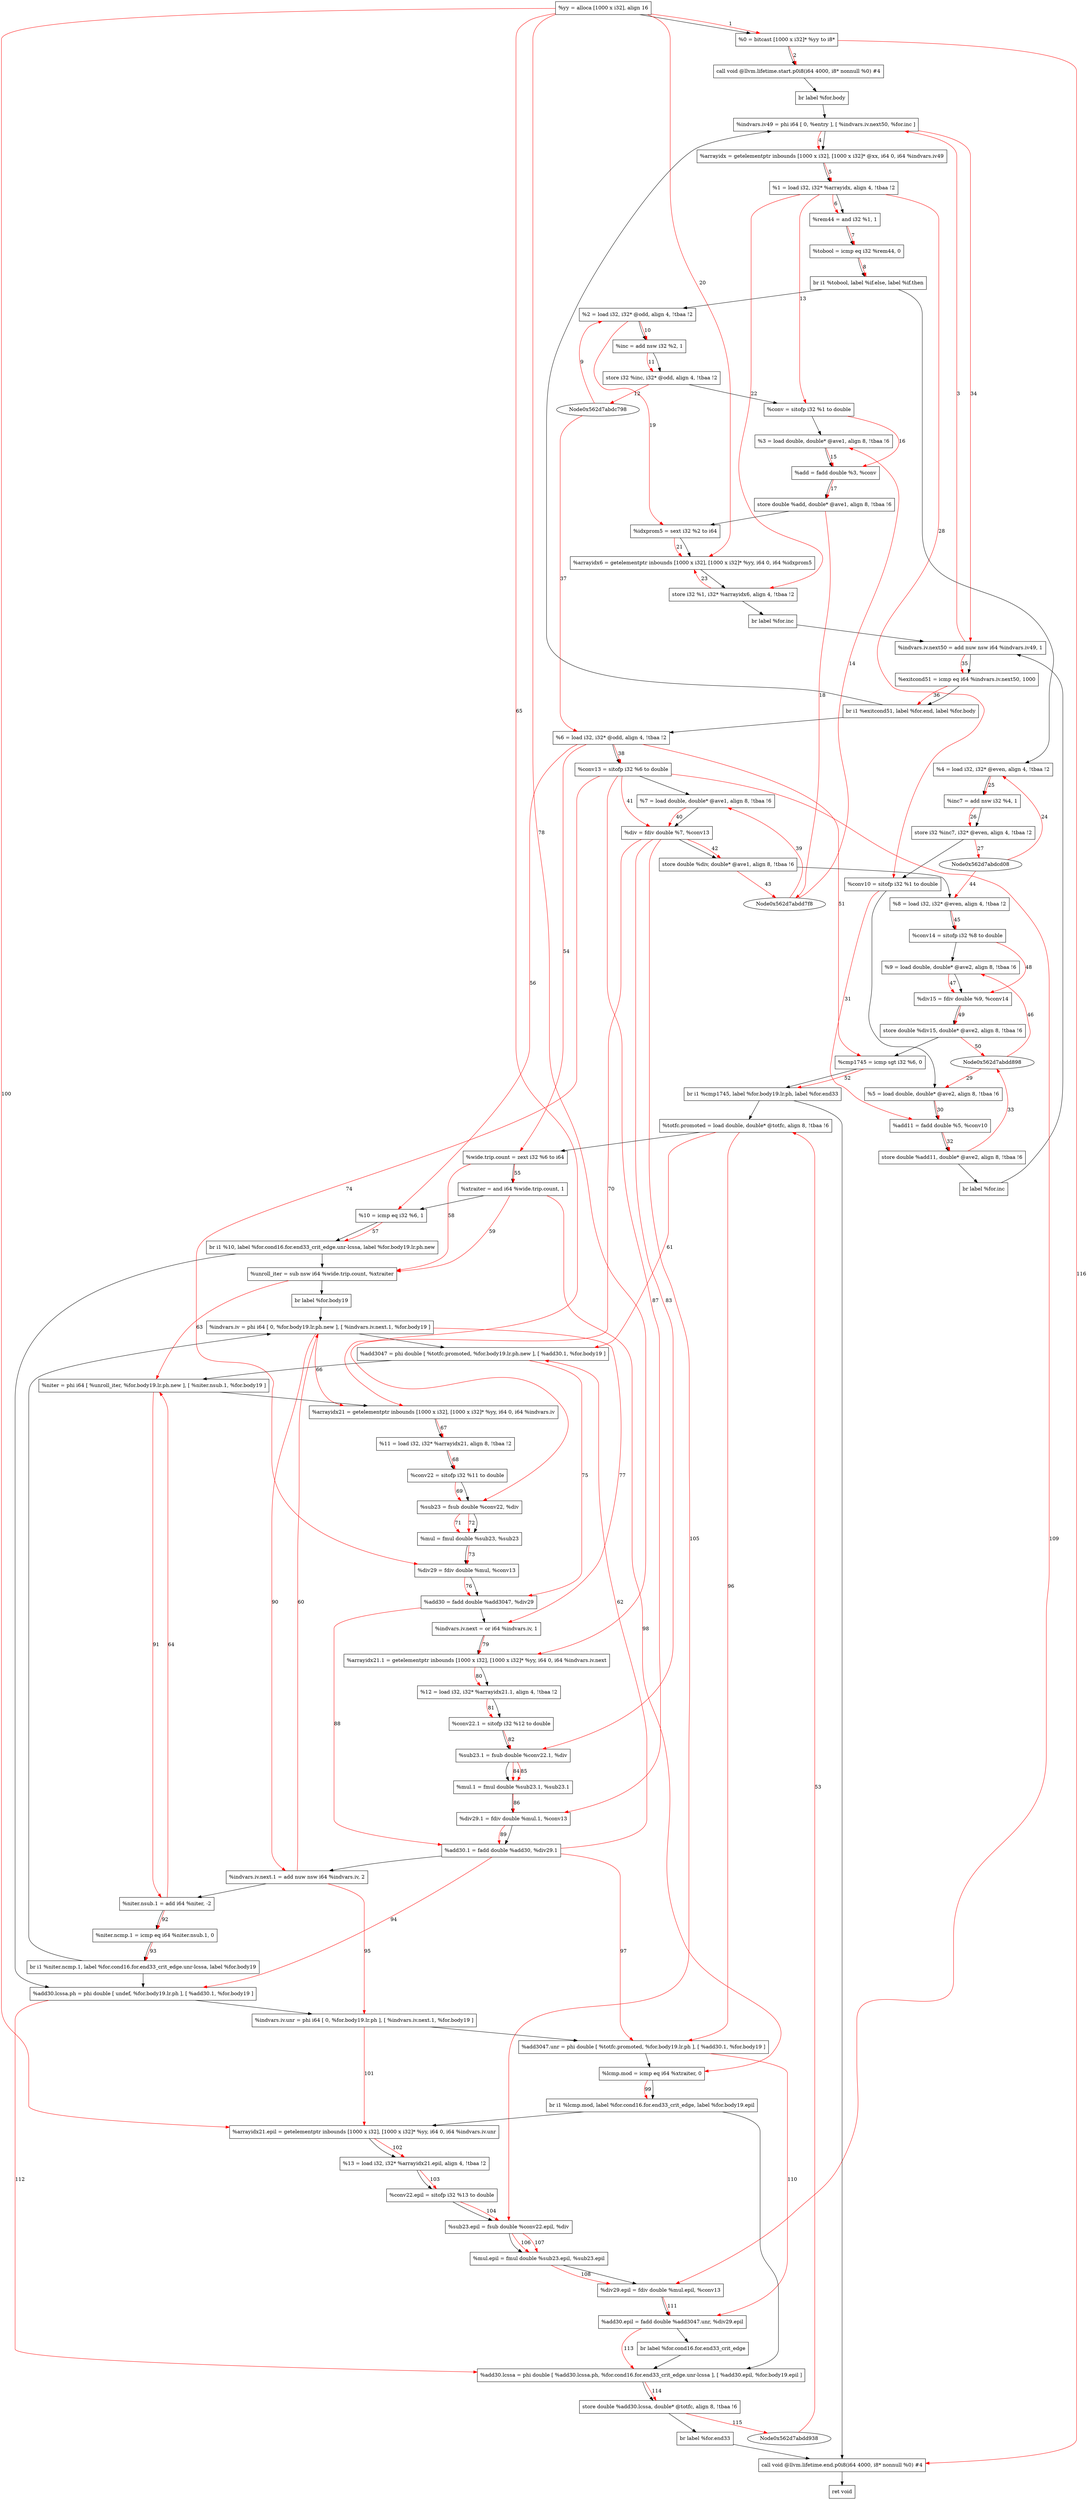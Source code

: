 digraph "CDFG for'Compute' function" {
	Node0x562d7abe28f8[shape=record, label="  %yy = alloca [1000 x i32], align 16"]
	Node0x562d7abe3d78[shape=record, label="  %0 = bitcast [1000 x i32]* %yy to i8*"]
	Node0x562d7abe3f38[shape=record, label="  call void @llvm.lifetime.start.p0i8(i64 4000, i8* nonnull %0) #4"]
	Node0x562d7abe40a8[shape=record, label="  br label %for.body"]
	Node0x562d7abe4208[shape=record, label="  %indvars.iv49 = phi i64 [ 0, %entry ], [ %indvars.iv.next50, %for.inc ]"]
	Node0x562d7abe42e8[shape=record, label="  %arrayidx = getelementptr inbounds [1000 x i32], [1000 x i32]* @xx, i64 0, i64 %indvars.iv49"]
	Node0x562d7abe4388[shape=record, label="  %1 = load i32, i32* %arrayidx, align 4, !tbaa !2"]
	Node0x562d7abe5360[shape=record, label="  %rem44 = and i32 %1, 1"]
	Node0x562d7abe53d0[shape=record, label="  %tobool = icmp eq i32 %rem44, 0"]
	Node0x562d7abe5618[shape=record, label="  br i1 %tobool, label %if.else, label %if.then"]
	Node0x562d7abe5588[shape=record, label="  %2 = load i32, i32* @odd, align 4, !tbaa !2"]
	Node0x562d7abe5cd0[shape=record, label="  %inc = add nsw i32 %2, 1"]
	Node0x562d7abe5d40[shape=record, label="  store i32 %inc, i32* @odd, align 4, !tbaa !2"]
	Node0x562d7abe5da8[shape=record, label="  %conv = sitofp i32 %1 to double"]
	Node0x562d7abe5e28[shape=record, label="  %3 = load double, double* @ave1, align 8, !tbaa !6"]
	Node0x562d7abe5fd0[shape=record, label="  %add = fadd double %3, %conv"]
	Node0x562d7abe6200[shape=record, label="  store double %add, double* @ave1, align 8, !tbaa !6"]
	Node0x562d7abe6878[shape=record, label="  %idxprom5 = sext i32 %2 to i64"]
	Node0x562d7abe6938[shape=record, label="  %arrayidx6 = getelementptr inbounds [1000 x i32], [1000 x i32]* %yy, i64 0, i64 %idxprom5"]
	Node0x562d7abe69f0[shape=record, label="  store i32 %1, i32* %arrayidx6, align 4, !tbaa !2"]
	Node0x562d7abe6a58[shape=record, label="  br label %for.inc"]
	Node0x562d7abe54b8[shape=record, label="  %4 = load i32, i32* @even, align 4, !tbaa !2"]
	Node0x562d7abe6b20[shape=record, label="  %inc7 = add nsw i32 %4, 1"]
	Node0x562d7abe6bb0[shape=record, label="  store i32 %inc7, i32* @even, align 4, !tbaa !2"]
	Node0x562d7abe6c18[shape=record, label="  %conv10 = sitofp i32 %1 to double"]
	Node0x562d7abe6c98[shape=record, label="  %5 = load double, double* @ave2, align 8, !tbaa !6"]
	Node0x562d7abe6d10[shape=record, label="  %add11 = fadd double %5, %conv10"]
	Node0x562d7abe6da0[shape=record, label="  store double %add11, double* @ave2, align 8, !tbaa !6"]
	Node0x562d7abe6e08[shape=record, label="  br label %for.inc"]
	Node0x562d7abe6e80[shape=record, label="  %indvars.iv.next50 = add nuw nsw i64 %indvars.iv49, 1"]
	Node0x562d7abe6f20[shape=record, label="  %exitcond51 = icmp eq i64 %indvars.iv.next50, 1000"]
	Node0x562d7abe6ff8[shape=record, label="  br i1 %exitcond51, label %for.end, label %for.body"]
	Node0x562d7abe4048[shape=record, label="  %6 = load i32, i32* @odd, align 4, !tbaa !2"]
	Node0x562d7abe41b8[shape=record, label="  %conv13 = sitofp i32 %6 to double"]
	Node0x562d7abe7078[shape=record, label="  %7 = load double, double* @ave1, align 8, !tbaa !6"]
	Node0x562d7abe70f0[shape=record, label="  %div = fdiv double %7, %conv13"]
	Node0x562d7abe7180[shape=record, label="  store double %div, double* @ave1, align 8, !tbaa !6"]
	Node0x562d7abe71e8[shape=record, label="  %8 = load i32, i32* @even, align 4, !tbaa !2"]
	Node0x562d7abe72d8[shape=record, label="  %conv14 = sitofp i32 %8 to double"]
	Node0x562d7abe7358[shape=record, label="  %9 = load double, double* @ave2, align 8, !tbaa !6"]
	Node0x562d7abe73d0[shape=record, label="  %div15 = fdiv double %9, %conv14"]
	Node0x562d7abe7780[shape=record, label="  store double %div15, double* @ave2, align 8, !tbaa !6"]
	Node0x562d7abe7800[shape=record, label="  %cmp1745 = icmp sgt i32 %6, 0"]
	Node0x562d7abe7a08[shape=record, label="  br i1 %cmp1745, label %for.body19.lr.ph, label %for.end33"]
	Node0x562d7abe78a8[shape=record, label="  %totfc.promoted = load double, double* @totfc, align 8, !tbaa !6"]
	Node0x562d7abe7ac8[shape=record, label="  %wide.trip.count = zext i32 %6 to i64"]
	Node0x562d7abe7ba0[shape=record, label="  %xtraiter = and i64 %wide.trip.count, 1"]
	Node0x562d7abe7c10[shape=record, label="  %10 = icmp eq i32 %6, 1"]
	Node0x562d7abe7f28[shape=record, label="  br i1 %10, label %for.cond16.for.end33_crit_edge.unr-lcssa, label %for.body19.lr.ph.new"]
	Node0x562d7abe7fa0[shape=record, label="  %unroll_iter = sub nsw i64 %wide.trip.count, %xtraiter"]
	Node0x562d7abe1eb8[shape=record, label="  br label %for.body19"]
	Node0x562d7abe1f68[shape=record, label="  %indvars.iv = phi i64 [ 0, %for.body19.lr.ph.new ], [ %indvars.iv.next.1, %for.body19 ]"]
	Node0x562d7abe20e8[shape=record, label="  %add3047 = phi double [ %totfc.promoted, %for.body19.lr.ph.new ], [ %add30.1, %for.body19 ]"]
	Node0x562d7abe2238[shape=record, label="  %niter = phi i64 [ %unroll_iter, %for.body19.lr.ph.new ], [ %niter.nsub.1, %for.body19 ]"]
	Node0x562d7abe2338[shape=record, label="  %arrayidx21 = getelementptr inbounds [1000 x i32], [1000 x i32]* %yy, i64 0, i64 %indvars.iv"]
	Node0x562d7abe23d8[shape=record, label="  %11 = load i32, i32* %arrayidx21, align 8, !tbaa !2"]
	Node0x562d7abe2438[shape=record, label="  %conv22 = sitofp i32 %11 to double"]
	Node0x562d7abe24d0[shape=record, label="  %sub23 = fsub double %conv22, %div"]
	Node0x562d7abe2560[shape=record, label="  %mul = fmul double %sub23, %sub23"]
	Node0x562d7abe25f0[shape=record, label="  %div29 = fdiv double %mul, %conv13"]
	Node0x562d7abe90a0[shape=record, label="  %add30 = fadd double %add3047, %div29"]
	Node0x562d7abe9110[shape=record, label="  %indvars.iv.next = or i64 %indvars.iv, 1"]
	Node0x562d7abe91c8[shape=record, label="  %arrayidx21.1 = getelementptr inbounds [1000 x i32], [1000 x i32]* %yy, i64 0, i64 %indvars.iv.next"]
	Node0x562d7abe9238[shape=record, label="  %12 = load i32, i32* %arrayidx21.1, align 4, !tbaa !2"]
	Node0x562d7abe9298[shape=record, label="  %conv22.1 = sitofp i32 %12 to double"]
	Node0x562d7abe9340[shape=record, label="  %sub23.1 = fsub double %conv22.1, %div"]
	Node0x562d7abe93d0[shape=record, label="  %mul.1 = fmul double %sub23.1, %sub23.1"]
	Node0x562d7abe9a80[shape=record, label="  %div29.1 = fdiv double %mul.1, %conv13"]
	Node0x562d7abe9b10[shape=record, label="  %add30.1 = fadd double %add30, %div29.1"]
	Node0x562d7abe9b80[shape=record, label="  %indvars.iv.next.1 = add nuw nsw i64 %indvars.iv, 2"]
	Node0x562d7abe9bf0[shape=record, label="  %niter.nsub.1 = add i64 %niter, -2"]
	Node0x562d7abe9c60[shape=record, label="  %niter.ncmp.1 = icmp eq i64 %niter.nsub.1, 0"]
	Node0x562d7abe9d28[shape=record, label="  br i1 %niter.ncmp.1, label %for.cond16.for.end33_crit_edge.unr-lcssa, label %for.body19"]
	Node0x562d7abe9da8[shape=record, label="  %add30.lcssa.ph = phi double [ undef, %for.body19.lr.ph ], [ %add30.1, %for.body19 ]"]
	Node0x562d7abe9e78[shape=record, label="  %indvars.iv.unr = phi i64 [ 0, %for.body19.lr.ph ], [ %indvars.iv.next.1, %for.body19 ]"]
	Node0x562d7abe9f48[shape=record, label="  %add3047.unr = phi double [ %totfc.promoted, %for.body19.lr.ph ], [ %add30.1, %for.body19 ]"]
	Node0x562d7abea010[shape=record, label="  %lcmp.mod = icmp eq i64 %xtraiter, 0"]
	Node0x562d7abea198[shape=record, label="  br i1 %lcmp.mod, label %for.cond16.for.end33_crit_edge, label %for.body19.epil"]
	Node0x562d7abea258[shape=record, label="  %arrayidx21.epil = getelementptr inbounds [1000 x i32], [1000 x i32]* %yy, i64 0, i64 %indvars.iv.unr"]
	Node0x562d7abe21e8[shape=record, label="  %13 = load i32, i32* %arrayidx21.epil, align 4, !tbaa !2"]
	Node0x562d7abe7e98[shape=record, label="  %conv22.epil = sitofp i32 %13 to double"]
	Node0x562d7abea310[shape=record, label="  %sub23.epil = fsub double %conv22.epil, %div"]
	Node0x562d7abea3b0[shape=record, label="  %mul.epil = fmul double %sub23.epil, %sub23.epil"]
	Node0x562d7abea450[shape=record, label="  %div29.epil = fdiv double %mul.epil, %conv13"]
	Node0x562d7abea4f0[shape=record, label="  %add30.epil = fadd double %add3047.unr, %div29.epil"]
	Node0x562d7abe2098[shape=record, label="  br label %for.cond16.for.end33_crit_edge"]
	Node0x562d7abea5c8[shape=record, label="  %add30.lcssa = phi double [ %add30.lcssa.ph, %for.cond16.for.end33_crit_edge.unr-lcssa ], [ %add30.epil, %for.body19.epil ]"]
	Node0x562d7abea690[shape=record, label="  store double %add30.lcssa, double* @totfc, align 8, !tbaa !6"]
	Node0x562d7abe7d48[shape=record, label="  br label %for.end33"]
	Node0x562d7abea788[shape=record, label="  call void @llvm.lifetime.end.p0i8(i64 4000, i8* nonnull %0) #4"]
	Node0x562d7abe7c50[shape=record, label="  ret void"]
	Node0x562d7abe28f8 -> Node0x562d7abe3d78
	Node0x562d7abe3d78 -> Node0x562d7abe3f38
	Node0x562d7abe3f38 -> Node0x562d7abe40a8
	Node0x562d7abe40a8 -> Node0x562d7abe4208
	Node0x562d7abe4208 -> Node0x562d7abe42e8
	Node0x562d7abe42e8 -> Node0x562d7abe4388
	Node0x562d7abe4388 -> Node0x562d7abe5360
	Node0x562d7abe5360 -> Node0x562d7abe53d0
	Node0x562d7abe53d0 -> Node0x562d7abe5618
	Node0x562d7abe5618 -> Node0x562d7abe54b8
	Node0x562d7abe5618 -> Node0x562d7abe5588
	Node0x562d7abe5588 -> Node0x562d7abe5cd0
	Node0x562d7abe5cd0 -> Node0x562d7abe5d40
	Node0x562d7abe5d40 -> Node0x562d7abe5da8
	Node0x562d7abe5da8 -> Node0x562d7abe5e28
	Node0x562d7abe5e28 -> Node0x562d7abe5fd0
	Node0x562d7abe5fd0 -> Node0x562d7abe6200
	Node0x562d7abe6200 -> Node0x562d7abe6878
	Node0x562d7abe6878 -> Node0x562d7abe6938
	Node0x562d7abe6938 -> Node0x562d7abe69f0
	Node0x562d7abe69f0 -> Node0x562d7abe6a58
	Node0x562d7abe6a58 -> Node0x562d7abe6e80
	Node0x562d7abe54b8 -> Node0x562d7abe6b20
	Node0x562d7abe6b20 -> Node0x562d7abe6bb0
	Node0x562d7abe6bb0 -> Node0x562d7abe6c18
	Node0x562d7abe6c18 -> Node0x562d7abe6c98
	Node0x562d7abe6c98 -> Node0x562d7abe6d10
	Node0x562d7abe6d10 -> Node0x562d7abe6da0
	Node0x562d7abe6da0 -> Node0x562d7abe6e08
	Node0x562d7abe6e08 -> Node0x562d7abe6e80
	Node0x562d7abe6e80 -> Node0x562d7abe6f20
	Node0x562d7abe6f20 -> Node0x562d7abe6ff8
	Node0x562d7abe6ff8 -> Node0x562d7abe4048
	Node0x562d7abe6ff8 -> Node0x562d7abe4208
	Node0x562d7abe4048 -> Node0x562d7abe41b8
	Node0x562d7abe41b8 -> Node0x562d7abe7078
	Node0x562d7abe7078 -> Node0x562d7abe70f0
	Node0x562d7abe70f0 -> Node0x562d7abe7180
	Node0x562d7abe7180 -> Node0x562d7abe71e8
	Node0x562d7abe71e8 -> Node0x562d7abe72d8
	Node0x562d7abe72d8 -> Node0x562d7abe7358
	Node0x562d7abe7358 -> Node0x562d7abe73d0
	Node0x562d7abe73d0 -> Node0x562d7abe7780
	Node0x562d7abe7780 -> Node0x562d7abe7800
	Node0x562d7abe7800 -> Node0x562d7abe7a08
	Node0x562d7abe7a08 -> Node0x562d7abe78a8
	Node0x562d7abe7a08 -> Node0x562d7abea788
	Node0x562d7abe78a8 -> Node0x562d7abe7ac8
	Node0x562d7abe7ac8 -> Node0x562d7abe7ba0
	Node0x562d7abe7ba0 -> Node0x562d7abe7c10
	Node0x562d7abe7c10 -> Node0x562d7abe7f28
	Node0x562d7abe7f28 -> Node0x562d7abe9da8
	Node0x562d7abe7f28 -> Node0x562d7abe7fa0
	Node0x562d7abe7fa0 -> Node0x562d7abe1eb8
	Node0x562d7abe1eb8 -> Node0x562d7abe1f68
	Node0x562d7abe1f68 -> Node0x562d7abe20e8
	Node0x562d7abe20e8 -> Node0x562d7abe2238
	Node0x562d7abe2238 -> Node0x562d7abe2338
	Node0x562d7abe2338 -> Node0x562d7abe23d8
	Node0x562d7abe23d8 -> Node0x562d7abe2438
	Node0x562d7abe2438 -> Node0x562d7abe24d0
	Node0x562d7abe24d0 -> Node0x562d7abe2560
	Node0x562d7abe2560 -> Node0x562d7abe25f0
	Node0x562d7abe25f0 -> Node0x562d7abe90a0
	Node0x562d7abe90a0 -> Node0x562d7abe9110
	Node0x562d7abe9110 -> Node0x562d7abe91c8
	Node0x562d7abe91c8 -> Node0x562d7abe9238
	Node0x562d7abe9238 -> Node0x562d7abe9298
	Node0x562d7abe9298 -> Node0x562d7abe9340
	Node0x562d7abe9340 -> Node0x562d7abe93d0
	Node0x562d7abe93d0 -> Node0x562d7abe9a80
	Node0x562d7abe9a80 -> Node0x562d7abe9b10
	Node0x562d7abe9b10 -> Node0x562d7abe9b80
	Node0x562d7abe9b80 -> Node0x562d7abe9bf0
	Node0x562d7abe9bf0 -> Node0x562d7abe9c60
	Node0x562d7abe9c60 -> Node0x562d7abe9d28
	Node0x562d7abe9d28 -> Node0x562d7abe9da8
	Node0x562d7abe9d28 -> Node0x562d7abe1f68
	Node0x562d7abe9da8 -> Node0x562d7abe9e78
	Node0x562d7abe9e78 -> Node0x562d7abe9f48
	Node0x562d7abe9f48 -> Node0x562d7abea010
	Node0x562d7abea010 -> Node0x562d7abea198
	Node0x562d7abea198 -> Node0x562d7abea5c8
	Node0x562d7abea198 -> Node0x562d7abea258
	Node0x562d7abea258 -> Node0x562d7abe21e8
	Node0x562d7abe21e8 -> Node0x562d7abe7e98
	Node0x562d7abe7e98 -> Node0x562d7abea310
	Node0x562d7abea310 -> Node0x562d7abea3b0
	Node0x562d7abea3b0 -> Node0x562d7abea450
	Node0x562d7abea450 -> Node0x562d7abea4f0
	Node0x562d7abea4f0 -> Node0x562d7abe2098
	Node0x562d7abe2098 -> Node0x562d7abea5c8
	Node0x562d7abea5c8 -> Node0x562d7abea690
	Node0x562d7abea690 -> Node0x562d7abe7d48
	Node0x562d7abe7d48 -> Node0x562d7abea788
	Node0x562d7abea788 -> Node0x562d7abe7c50
edge [color=red]
	Node0x562d7abe28f8 -> Node0x562d7abe3d78[label="1"]
	Node0x562d7abe3d78 -> Node0x562d7abe3f38[label="2"]
	Node0x562d7abe6e80 -> Node0x562d7abe4208[label="3"]
	Node0x562d7abe4208 -> Node0x562d7abe42e8[label="4"]
	Node0x562d7abe42e8 -> Node0x562d7abe4388[label="5"]
	Node0x562d7abe4388 -> Node0x562d7abe5360[label="6"]
	Node0x562d7abe5360 -> Node0x562d7abe53d0[label="7"]
	Node0x562d7abe53d0 -> Node0x562d7abe5618[label="8"]
	Node0x562d7abdc798 -> Node0x562d7abe5588[label="9"]
	Node0x562d7abe5588 -> Node0x562d7abe5cd0[label="10"]
	Node0x562d7abe5cd0 -> Node0x562d7abe5d40[label="11"]
	Node0x562d7abe5d40 -> Node0x562d7abdc798[label="12"]
	Node0x562d7abe4388 -> Node0x562d7abe5da8[label="13"]
	Node0x562d7abdd7f8 -> Node0x562d7abe5e28[label="14"]
	Node0x562d7abe5e28 -> Node0x562d7abe5fd0[label="15"]
	Node0x562d7abe5da8 -> Node0x562d7abe5fd0[label="16"]
	Node0x562d7abe5fd0 -> Node0x562d7abe6200[label="17"]
	Node0x562d7abe6200 -> Node0x562d7abdd7f8[label="18"]
	Node0x562d7abe5588 -> Node0x562d7abe6878[label="19"]
	Node0x562d7abe28f8 -> Node0x562d7abe6938[label="20"]
	Node0x562d7abe6878 -> Node0x562d7abe6938[label="21"]
	Node0x562d7abe4388 -> Node0x562d7abe69f0[label="22"]
	Node0x562d7abe69f0 -> Node0x562d7abe6938[label="23"]
	Node0x562d7abdcd08 -> Node0x562d7abe54b8[label="24"]
	Node0x562d7abe54b8 -> Node0x562d7abe6b20[label="25"]
	Node0x562d7abe6b20 -> Node0x562d7abe6bb0[label="26"]
	Node0x562d7abe6bb0 -> Node0x562d7abdcd08[label="27"]
	Node0x562d7abe4388 -> Node0x562d7abe6c18[label="28"]
	Node0x562d7abdd898 -> Node0x562d7abe6c98[label="29"]
	Node0x562d7abe6c98 -> Node0x562d7abe6d10[label="30"]
	Node0x562d7abe6c18 -> Node0x562d7abe6d10[label="31"]
	Node0x562d7abe6d10 -> Node0x562d7abe6da0[label="32"]
	Node0x562d7abe6da0 -> Node0x562d7abdd898[label="33"]
	Node0x562d7abe4208 -> Node0x562d7abe6e80[label="34"]
	Node0x562d7abe6e80 -> Node0x562d7abe6f20[label="35"]
	Node0x562d7abe6f20 -> Node0x562d7abe6ff8[label="36"]
	Node0x562d7abdc798 -> Node0x562d7abe4048[label="37"]
	Node0x562d7abe4048 -> Node0x562d7abe41b8[label="38"]
	Node0x562d7abdd7f8 -> Node0x562d7abe7078[label="39"]
	Node0x562d7abe7078 -> Node0x562d7abe70f0[label="40"]
	Node0x562d7abe41b8 -> Node0x562d7abe70f0[label="41"]
	Node0x562d7abe70f0 -> Node0x562d7abe7180[label="42"]
	Node0x562d7abe7180 -> Node0x562d7abdd7f8[label="43"]
	Node0x562d7abdcd08 -> Node0x562d7abe71e8[label="44"]
	Node0x562d7abe71e8 -> Node0x562d7abe72d8[label="45"]
	Node0x562d7abdd898 -> Node0x562d7abe7358[label="46"]
	Node0x562d7abe7358 -> Node0x562d7abe73d0[label="47"]
	Node0x562d7abe72d8 -> Node0x562d7abe73d0[label="48"]
	Node0x562d7abe73d0 -> Node0x562d7abe7780[label="49"]
	Node0x562d7abe7780 -> Node0x562d7abdd898[label="50"]
	Node0x562d7abe4048 -> Node0x562d7abe7800[label="51"]
	Node0x562d7abe7800 -> Node0x562d7abe7a08[label="52"]
	Node0x562d7abdd938 -> Node0x562d7abe78a8[label="53"]
	Node0x562d7abe4048 -> Node0x562d7abe7ac8[label="54"]
	Node0x562d7abe7ac8 -> Node0x562d7abe7ba0[label="55"]
	Node0x562d7abe4048 -> Node0x562d7abe7c10[label="56"]
	Node0x562d7abe7c10 -> Node0x562d7abe7f28[label="57"]
	Node0x562d7abe7ac8 -> Node0x562d7abe7fa0[label="58"]
	Node0x562d7abe7ba0 -> Node0x562d7abe7fa0[label="59"]
	Node0x562d7abe9b80 -> Node0x562d7abe1f68[label="60"]
	Node0x562d7abe78a8 -> Node0x562d7abe20e8[label="61"]
	Node0x562d7abe9b10 -> Node0x562d7abe20e8[label="62"]
	Node0x562d7abe7fa0 -> Node0x562d7abe2238[label="63"]
	Node0x562d7abe9bf0 -> Node0x562d7abe2238[label="64"]
	Node0x562d7abe28f8 -> Node0x562d7abe2338[label="65"]
	Node0x562d7abe1f68 -> Node0x562d7abe2338[label="66"]
	Node0x562d7abe2338 -> Node0x562d7abe23d8[label="67"]
	Node0x562d7abe23d8 -> Node0x562d7abe2438[label="68"]
	Node0x562d7abe2438 -> Node0x562d7abe24d0[label="69"]
	Node0x562d7abe70f0 -> Node0x562d7abe24d0[label="70"]
	Node0x562d7abe24d0 -> Node0x562d7abe2560[label="71"]
	Node0x562d7abe24d0 -> Node0x562d7abe2560[label="72"]
	Node0x562d7abe2560 -> Node0x562d7abe25f0[label="73"]
	Node0x562d7abe41b8 -> Node0x562d7abe25f0[label="74"]
	Node0x562d7abe20e8 -> Node0x562d7abe90a0[label="75"]
	Node0x562d7abe25f0 -> Node0x562d7abe90a0[label="76"]
	Node0x562d7abe1f68 -> Node0x562d7abe9110[label="77"]
	Node0x562d7abe28f8 -> Node0x562d7abe91c8[label="78"]
	Node0x562d7abe9110 -> Node0x562d7abe91c8[label="79"]
	Node0x562d7abe91c8 -> Node0x562d7abe9238[label="80"]
	Node0x562d7abe9238 -> Node0x562d7abe9298[label="81"]
	Node0x562d7abe9298 -> Node0x562d7abe9340[label="82"]
	Node0x562d7abe70f0 -> Node0x562d7abe9340[label="83"]
	Node0x562d7abe9340 -> Node0x562d7abe93d0[label="84"]
	Node0x562d7abe9340 -> Node0x562d7abe93d0[label="85"]
	Node0x562d7abe93d0 -> Node0x562d7abe9a80[label="86"]
	Node0x562d7abe41b8 -> Node0x562d7abe9a80[label="87"]
	Node0x562d7abe90a0 -> Node0x562d7abe9b10[label="88"]
	Node0x562d7abe9a80 -> Node0x562d7abe9b10[label="89"]
	Node0x562d7abe1f68 -> Node0x562d7abe9b80[label="90"]
	Node0x562d7abe2238 -> Node0x562d7abe9bf0[label="91"]
	Node0x562d7abe9bf0 -> Node0x562d7abe9c60[label="92"]
	Node0x562d7abe9c60 -> Node0x562d7abe9d28[label="93"]
	Node0x562d7abe9b10 -> Node0x562d7abe9da8[label="94"]
	Node0x562d7abe9b80 -> Node0x562d7abe9e78[label="95"]
	Node0x562d7abe78a8 -> Node0x562d7abe9f48[label="96"]
	Node0x562d7abe9b10 -> Node0x562d7abe9f48[label="97"]
	Node0x562d7abe7ba0 -> Node0x562d7abea010[label="98"]
	Node0x562d7abea010 -> Node0x562d7abea198[label="99"]
	Node0x562d7abe28f8 -> Node0x562d7abea258[label="100"]
	Node0x562d7abe9e78 -> Node0x562d7abea258[label="101"]
	Node0x562d7abea258 -> Node0x562d7abe21e8[label="102"]
	Node0x562d7abe21e8 -> Node0x562d7abe7e98[label="103"]
	Node0x562d7abe7e98 -> Node0x562d7abea310[label="104"]
	Node0x562d7abe70f0 -> Node0x562d7abea310[label="105"]
	Node0x562d7abea310 -> Node0x562d7abea3b0[label="106"]
	Node0x562d7abea310 -> Node0x562d7abea3b0[label="107"]
	Node0x562d7abea3b0 -> Node0x562d7abea450[label="108"]
	Node0x562d7abe41b8 -> Node0x562d7abea450[label="109"]
	Node0x562d7abe9f48 -> Node0x562d7abea4f0[label="110"]
	Node0x562d7abea450 -> Node0x562d7abea4f0[label="111"]
	Node0x562d7abe9da8 -> Node0x562d7abea5c8[label="112"]
	Node0x562d7abea4f0 -> Node0x562d7abea5c8[label="113"]
	Node0x562d7abea5c8 -> Node0x562d7abea690[label="114"]
	Node0x562d7abea690 -> Node0x562d7abdd938[label="115"]
	Node0x562d7abe3d78 -> Node0x562d7abea788[label="116"]
}
